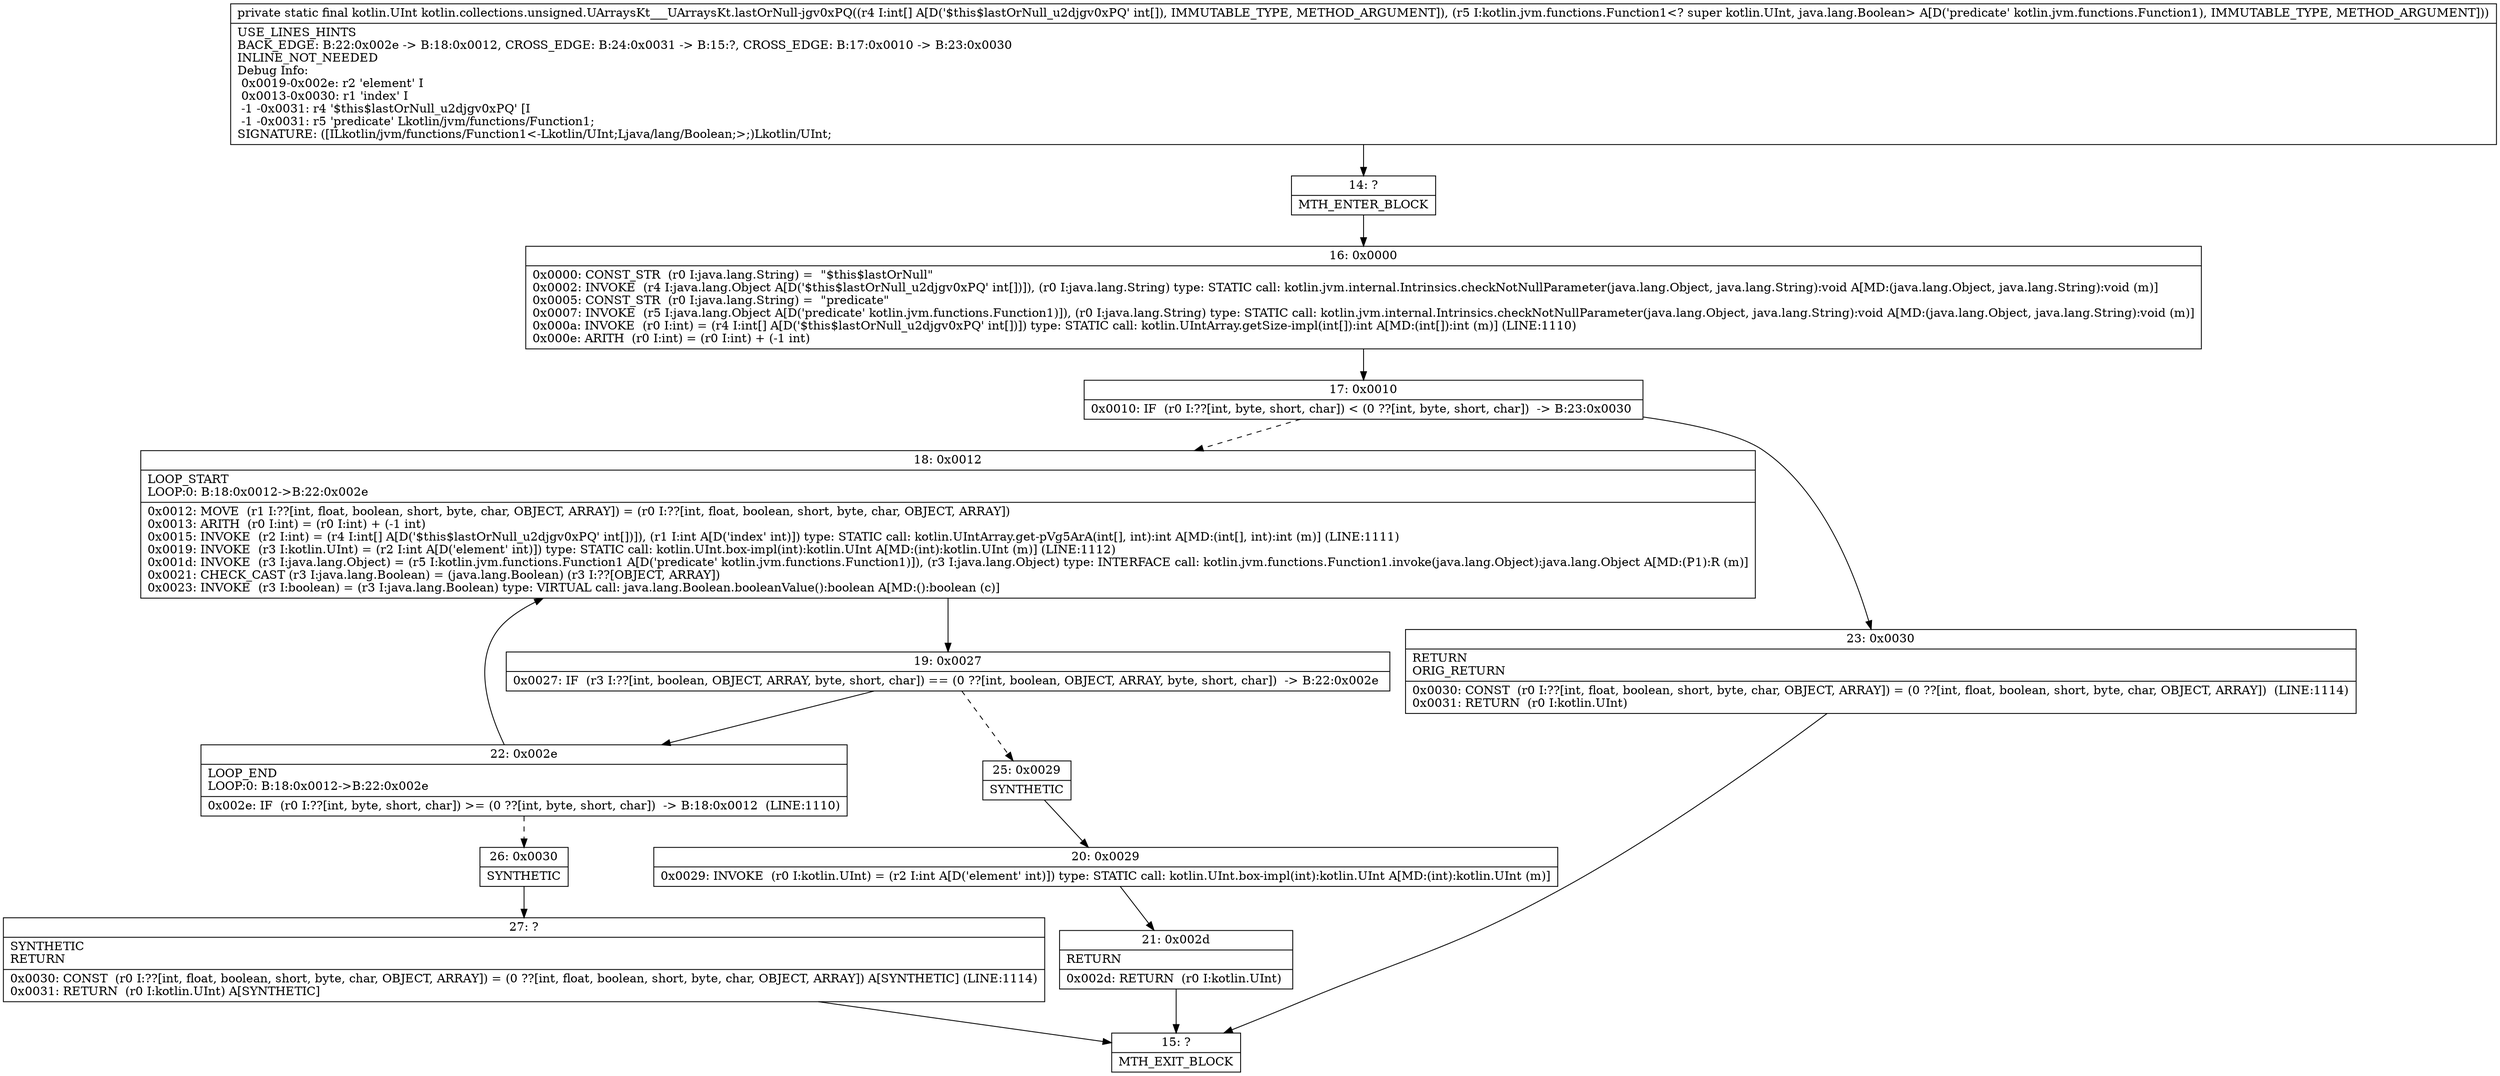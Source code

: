 digraph "CFG forkotlin.collections.unsigned.UArraysKt___UArraysKt.lastOrNull\-jgv0xPQ([ILkotlin\/jvm\/functions\/Function1;)Lkotlin\/UInt;" {
Node_14 [shape=record,label="{14\:\ ?|MTH_ENTER_BLOCK\l}"];
Node_16 [shape=record,label="{16\:\ 0x0000|0x0000: CONST_STR  (r0 I:java.lang.String) =  \"$this$lastOrNull\" \l0x0002: INVOKE  (r4 I:java.lang.Object A[D('$this$lastOrNull_u2djgv0xPQ' int[])]), (r0 I:java.lang.String) type: STATIC call: kotlin.jvm.internal.Intrinsics.checkNotNullParameter(java.lang.Object, java.lang.String):void A[MD:(java.lang.Object, java.lang.String):void (m)]\l0x0005: CONST_STR  (r0 I:java.lang.String) =  \"predicate\" \l0x0007: INVOKE  (r5 I:java.lang.Object A[D('predicate' kotlin.jvm.functions.Function1)]), (r0 I:java.lang.String) type: STATIC call: kotlin.jvm.internal.Intrinsics.checkNotNullParameter(java.lang.Object, java.lang.String):void A[MD:(java.lang.Object, java.lang.String):void (m)]\l0x000a: INVOKE  (r0 I:int) = (r4 I:int[] A[D('$this$lastOrNull_u2djgv0xPQ' int[])]) type: STATIC call: kotlin.UIntArray.getSize\-impl(int[]):int A[MD:(int[]):int (m)] (LINE:1110)\l0x000e: ARITH  (r0 I:int) = (r0 I:int) + (\-1 int) \l}"];
Node_17 [shape=record,label="{17\:\ 0x0010|0x0010: IF  (r0 I:??[int, byte, short, char]) \< (0 ??[int, byte, short, char])  \-\> B:23:0x0030 \l}"];
Node_18 [shape=record,label="{18\:\ 0x0012|LOOP_START\lLOOP:0: B:18:0x0012\-\>B:22:0x002e\l|0x0012: MOVE  (r1 I:??[int, float, boolean, short, byte, char, OBJECT, ARRAY]) = (r0 I:??[int, float, boolean, short, byte, char, OBJECT, ARRAY]) \l0x0013: ARITH  (r0 I:int) = (r0 I:int) + (\-1 int) \l0x0015: INVOKE  (r2 I:int) = (r4 I:int[] A[D('$this$lastOrNull_u2djgv0xPQ' int[])]), (r1 I:int A[D('index' int)]) type: STATIC call: kotlin.UIntArray.get\-pVg5ArA(int[], int):int A[MD:(int[], int):int (m)] (LINE:1111)\l0x0019: INVOKE  (r3 I:kotlin.UInt) = (r2 I:int A[D('element' int)]) type: STATIC call: kotlin.UInt.box\-impl(int):kotlin.UInt A[MD:(int):kotlin.UInt (m)] (LINE:1112)\l0x001d: INVOKE  (r3 I:java.lang.Object) = (r5 I:kotlin.jvm.functions.Function1 A[D('predicate' kotlin.jvm.functions.Function1)]), (r3 I:java.lang.Object) type: INTERFACE call: kotlin.jvm.functions.Function1.invoke(java.lang.Object):java.lang.Object A[MD:(P1):R (m)]\l0x0021: CHECK_CAST (r3 I:java.lang.Boolean) = (java.lang.Boolean) (r3 I:??[OBJECT, ARRAY]) \l0x0023: INVOKE  (r3 I:boolean) = (r3 I:java.lang.Boolean) type: VIRTUAL call: java.lang.Boolean.booleanValue():boolean A[MD:():boolean (c)]\l}"];
Node_19 [shape=record,label="{19\:\ 0x0027|0x0027: IF  (r3 I:??[int, boolean, OBJECT, ARRAY, byte, short, char]) == (0 ??[int, boolean, OBJECT, ARRAY, byte, short, char])  \-\> B:22:0x002e \l}"];
Node_22 [shape=record,label="{22\:\ 0x002e|LOOP_END\lLOOP:0: B:18:0x0012\-\>B:22:0x002e\l|0x002e: IF  (r0 I:??[int, byte, short, char]) \>= (0 ??[int, byte, short, char])  \-\> B:18:0x0012  (LINE:1110)\l}"];
Node_26 [shape=record,label="{26\:\ 0x0030|SYNTHETIC\l}"];
Node_27 [shape=record,label="{27\:\ ?|SYNTHETIC\lRETURN\l|0x0030: CONST  (r0 I:??[int, float, boolean, short, byte, char, OBJECT, ARRAY]) = (0 ??[int, float, boolean, short, byte, char, OBJECT, ARRAY]) A[SYNTHETIC] (LINE:1114)\l0x0031: RETURN  (r0 I:kotlin.UInt) A[SYNTHETIC]\l}"];
Node_15 [shape=record,label="{15\:\ ?|MTH_EXIT_BLOCK\l}"];
Node_25 [shape=record,label="{25\:\ 0x0029|SYNTHETIC\l}"];
Node_20 [shape=record,label="{20\:\ 0x0029|0x0029: INVOKE  (r0 I:kotlin.UInt) = (r2 I:int A[D('element' int)]) type: STATIC call: kotlin.UInt.box\-impl(int):kotlin.UInt A[MD:(int):kotlin.UInt (m)]\l}"];
Node_21 [shape=record,label="{21\:\ 0x002d|RETURN\l|0x002d: RETURN  (r0 I:kotlin.UInt) \l}"];
Node_23 [shape=record,label="{23\:\ 0x0030|RETURN\lORIG_RETURN\l|0x0030: CONST  (r0 I:??[int, float, boolean, short, byte, char, OBJECT, ARRAY]) = (0 ??[int, float, boolean, short, byte, char, OBJECT, ARRAY])  (LINE:1114)\l0x0031: RETURN  (r0 I:kotlin.UInt) \l}"];
MethodNode[shape=record,label="{private static final kotlin.UInt kotlin.collections.unsigned.UArraysKt___UArraysKt.lastOrNull\-jgv0xPQ((r4 I:int[] A[D('$this$lastOrNull_u2djgv0xPQ' int[]), IMMUTABLE_TYPE, METHOD_ARGUMENT]), (r5 I:kotlin.jvm.functions.Function1\<? super kotlin.UInt, java.lang.Boolean\> A[D('predicate' kotlin.jvm.functions.Function1), IMMUTABLE_TYPE, METHOD_ARGUMENT]))  | USE_LINES_HINTS\lBACK_EDGE: B:22:0x002e \-\> B:18:0x0012, CROSS_EDGE: B:24:0x0031 \-\> B:15:?, CROSS_EDGE: B:17:0x0010 \-\> B:23:0x0030\lINLINE_NOT_NEEDED\lDebug Info:\l  0x0019\-0x002e: r2 'element' I\l  0x0013\-0x0030: r1 'index' I\l  \-1 \-0x0031: r4 '$this$lastOrNull_u2djgv0xPQ' [I\l  \-1 \-0x0031: r5 'predicate' Lkotlin\/jvm\/functions\/Function1;\lSIGNATURE: ([ILkotlin\/jvm\/functions\/Function1\<\-Lkotlin\/UInt;Ljava\/lang\/Boolean;\>;)Lkotlin\/UInt;\l}"];
MethodNode -> Node_14;Node_14 -> Node_16;
Node_16 -> Node_17;
Node_17 -> Node_18[style=dashed];
Node_17 -> Node_23;
Node_18 -> Node_19;
Node_19 -> Node_22;
Node_19 -> Node_25[style=dashed];
Node_22 -> Node_18;
Node_22 -> Node_26[style=dashed];
Node_26 -> Node_27;
Node_27 -> Node_15;
Node_25 -> Node_20;
Node_20 -> Node_21;
Node_21 -> Node_15;
Node_23 -> Node_15;
}

